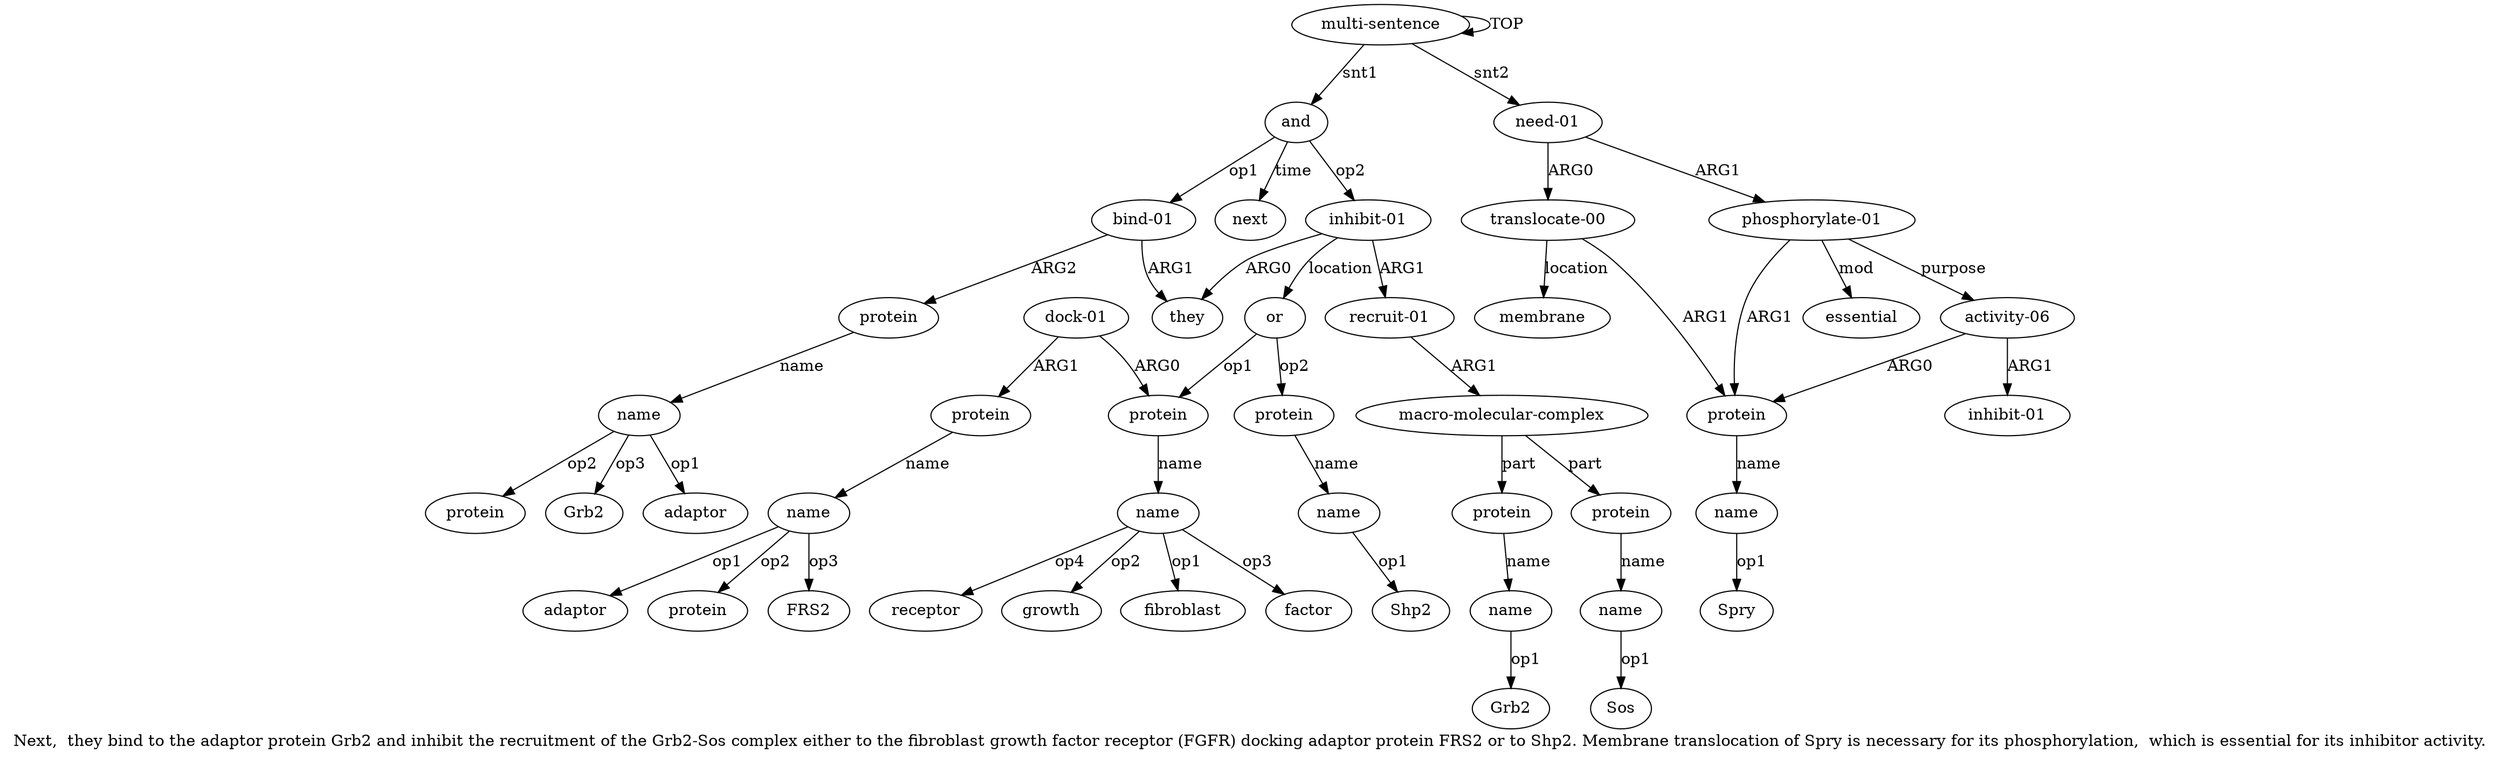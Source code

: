 digraph  {
	graph [label="Next,  they bind to the adaptor protein Grb2 and inhibit the recruitment of the Grb2-Sos complex either to the fibroblast growth \
factor receptor (FGFR) docking adaptor protein FRS2 or to Shp2. Membrane translocation of Spry is necessary for its phosphorylation,  \
which is essential for its inhibitor activity."];
	node [label="\N"];
	a20	 [color=black,
		gold_ind=20,
		gold_label=name,
		label=name,
		test_ind=20,
		test_label=name];
	"a20 Shp2"	 [color=black,
		gold_ind=-1,
		gold_label=Shp2,
		label=Shp2,
		test_ind=-1,
		test_label=Shp2];
	a20 -> "a20 Shp2" [key=0,
	color=black,
	gold_label=op1,
	label=op1,
	test_label=op1];
a21 [color=black,
	gold_ind=21,
	gold_label=next,
	label=next,
	test_ind=21,
	test_label=next];
a22 [color=black,
	gold_ind=22,
	gold_label="need-01",
	label="need-01",
	test_ind=22,
	test_label="need-01"];
a23 [color=black,
	gold_ind=23,
	gold_label="translocate-00",
	label="translocate-00",
	test_ind=23,
	test_label="translocate-00"];
a22 -> a23 [key=0,
color=black,
gold_label=ARG0,
label=ARG0,
test_label=ARG0];
a27 [color=black,
gold_ind=27,
gold_label="phosphorylate-01",
label="phosphorylate-01",
test_ind=27,
test_label="phosphorylate-01"];
a22 -> a27 [key=0,
color=black,
gold_label=ARG1,
label=ARG1,
test_label=ARG1];
a24 [color=black,
gold_ind=24,
gold_label=protein,
label=protein,
test_ind=24,
test_label=protein];
a23 -> a24 [key=0,
color=black,
gold_label=ARG1,
label=ARG1,
test_label=ARG1];
a26 [color=black,
gold_ind=26,
gold_label=membrane,
label=membrane,
test_ind=26,
test_label=membrane];
a23 -> a26 [key=0,
color=black,
gold_label=location,
label=location,
test_label=location];
a25 [color=black,
gold_ind=25,
gold_label=name,
label=name,
test_ind=25,
test_label=name];
a24 -> a25 [key=0,
color=black,
gold_label=name,
label=name,
test_label=name];
"a25 Spry" [color=black,
gold_ind=-1,
gold_label=Spry,
label=Spry,
test_ind=-1,
test_label=Spry];
a25 -> "a25 Spry" [key=0,
color=black,
gold_label=op1,
label=op1,
test_label=op1];
a27 -> a24 [key=0,
color=black,
gold_label=ARG1,
label=ARG1,
test_label=ARG1];
a28 [color=black,
gold_ind=28,
gold_label=essential,
label=essential,
test_ind=28,
test_label=essential];
a27 -> a28 [key=0,
color=black,
gold_label=mod,
label=mod,
test_label=mod];
a29 [color=black,
gold_ind=29,
gold_label="activity-06",
label="activity-06",
test_ind=29,
test_label="activity-06"];
a27 -> a29 [key=0,
color=black,
gold_label=purpose,
label=purpose,
test_label=purpose];
a29 -> a24 [key=0,
color=black,
gold_label=ARG0,
label=ARG0,
test_label=ARG0];
a30 [color=black,
gold_ind=30,
gold_label="inhibit-01",
label="inhibit-01",
test_ind=30,
test_label="inhibit-01"];
a29 -> a30 [key=0,
color=black,
gold_label=ARG1,
label=ARG1,
test_label=ARG1];
"a5 adaptor" [color=black,
gold_ind=-1,
gold_label=adaptor,
label=adaptor,
test_ind=-1,
test_label=adaptor];
"a18 protein" [color=black,
gold_ind=-1,
gold_label=protein,
label=protein,
test_ind=-1,
test_label=protein];
"a10 Grb2" [color=black,
gold_ind=-1,
gold_label=Grb2,
label=Grb2,
test_ind=-1,
test_label=Grb2];
"a5 protein" [color=black,
gold_ind=-1,
gold_label=protein,
label=protein,
test_ind=-1,
test_label=protein];
"a5 Grb2" [color=black,
gold_ind=-1,
gold_label=Grb2,
label=Grb2,
test_ind=-1,
test_label=Grb2];
"a15 factor" [color=black,
gold_ind=-1,
gold_label=factor,
label=factor,
test_ind=-1,
test_label=factor];
"a18 FRS2" [color=black,
gold_ind=-1,
gold_label=FRS2,
label=FRS2,
test_ind=-1,
test_label=FRS2];
"a15 receptor" [color=black,
gold_ind=-1,
gold_label=receptor,
label=receptor,
test_ind=-1,
test_label=receptor];
a15 [color=black,
gold_ind=15,
gold_label=name,
label=name,
test_ind=15,
test_label=name];
a15 -> "a15 factor" [key=0,
color=black,
gold_label=op3,
label=op3,
test_label=op3];
a15 -> "a15 receptor" [key=0,
color=black,
gold_label=op4,
label=op4,
test_label=op4];
"a15 growth" [color=black,
gold_ind=-1,
gold_label=growth,
label=growth,
test_ind=-1,
test_label=growth];
a15 -> "a15 growth" [key=0,
color=black,
gold_label=op2,
label=op2,
test_label=op2];
"a15 fibroblast" [color=black,
gold_ind=-1,
gold_label=fibroblast,
label=fibroblast,
test_ind=-1,
test_label=fibroblast];
a15 -> "a15 fibroblast" [key=0,
color=black,
gold_label=op1,
label=op1,
test_label=op1];
a14 [color=black,
gold_ind=14,
gold_label=protein,
label=protein,
test_ind=14,
test_label=protein];
a14 -> a15 [key=0,
color=black,
gold_label=name,
label=name,
test_label=name];
a17 [color=black,
gold_ind=17,
gold_label=protein,
label=protein,
test_ind=17,
test_label=protein];
a18 [color=black,
gold_ind=18,
gold_label=name,
label=name,
test_ind=18,
test_label=name];
a17 -> a18 [key=0,
color=black,
gold_label=name,
label=name,
test_label=name];
a16 [color=black,
gold_ind=16,
gold_label="dock-01",
label="dock-01",
test_ind=16,
test_label="dock-01"];
a16 -> a14 [key=0,
color=black,
gold_label=ARG0,
label=ARG0,
test_label=ARG0];
a16 -> a17 [key=0,
color=black,
gold_label=ARG1,
label=ARG1,
test_label=ARG1];
a11 [color=black,
gold_ind=11,
gold_label=protein,
label=protein,
test_ind=11,
test_label=protein];
a12 [color=black,
gold_ind=12,
gold_label=name,
label=name,
test_ind=12,
test_label=name];
a11 -> a12 [key=0,
color=black,
gold_label=name,
label=name,
test_label=name];
a10 [color=black,
gold_ind=10,
gold_label=name,
label=name,
test_ind=10,
test_label=name];
a10 -> "a10 Grb2" [key=0,
color=black,
gold_label=op1,
label=op1,
test_label=op1];
a13 [color=black,
gold_ind=13,
gold_label=or,
label=or,
test_ind=13,
test_label=or];
a13 -> a14 [key=0,
color=black,
gold_label=op1,
label=op1,
test_label=op1];
a19 [color=black,
gold_ind=19,
gold_label=protein,
label=protein,
test_ind=19,
test_label=protein];
a13 -> a19 [key=0,
color=black,
gold_label=op2,
label=op2,
test_label=op2];
"a12 Sos" [color=black,
gold_ind=-1,
gold_label=Sos,
label=Sos,
test_ind=-1,
test_label=Sos];
a12 -> "a12 Sos" [key=0,
color=black,
gold_label=op1,
label=op1,
test_label=op1];
a19 -> a20 [key=0,
color=black,
gold_label=name,
label=name,
test_label=name];
a18 -> "a18 protein" [key=0,
color=black,
gold_label=op2,
label=op2,
test_label=op2];
a18 -> "a18 FRS2" [key=0,
color=black,
gold_label=op3,
label=op3,
test_label=op3];
"a18 adaptor" [color=black,
gold_ind=-1,
gold_label=adaptor,
label=adaptor,
test_ind=-1,
test_label=adaptor];
a18 -> "a18 adaptor" [key=0,
color=black,
gold_label=op1,
label=op1,
test_label=op1];
a1 [color=black,
gold_ind=1,
gold_label=and,
label=and,
test_ind=1,
test_label=and];
a1 -> a21 [key=0,
color=black,
gold_label=time,
label=time,
test_label=time];
a2 [color=black,
gold_ind=2,
gold_label="bind-01",
label="bind-01",
test_ind=2,
test_label="bind-01"];
a1 -> a2 [key=0,
color=black,
gold_label=op1,
label=op1,
test_label=op1];
a6 [color=black,
gold_ind=6,
gold_label="inhibit-01",
label="inhibit-01",
test_ind=6,
test_label="inhibit-01"];
a1 -> a6 [key=0,
color=black,
gold_label=op2,
label=op2,
test_label=op2];
a0 [color=black,
gold_ind=0,
gold_label="multi-sentence",
label="multi-sentence",
test_ind=0,
test_label="multi-sentence"];
a0 -> a22 [key=0,
color=black,
gold_label=snt2,
label=snt2,
test_label=snt2];
a0 -> a1 [key=0,
color=black,
gold_label=snt1,
label=snt1,
test_label=snt1];
a0 -> a0 [key=0,
color=black,
gold_label=TOP,
label=TOP,
test_label=TOP];
a3 [color=black,
gold_ind=3,
gold_label=they,
label=they,
test_ind=3,
test_label=they];
a2 -> a3 [key=0,
color=black,
gold_label=ARG1,
label=ARG1,
test_label=ARG1];
a4 [color=black,
gold_ind=4,
gold_label=protein,
label=protein,
test_ind=4,
test_label=protein];
a2 -> a4 [key=0,
color=black,
gold_label=ARG2,
label=ARG2,
test_label=ARG2];
a5 [color=black,
gold_ind=5,
gold_label=name,
label=name,
test_ind=5,
test_label=name];
a5 -> "a5 adaptor" [key=0,
color=black,
gold_label=op1,
label=op1,
test_label=op1];
a5 -> "a5 protein" [key=0,
color=black,
gold_label=op2,
label=op2,
test_label=op2];
a5 -> "a5 Grb2" [key=0,
color=black,
gold_label=op3,
label=op3,
test_label=op3];
a4 -> a5 [key=0,
color=black,
gold_label=name,
label=name,
test_label=name];
a7 [color=black,
gold_ind=7,
gold_label="recruit-01",
label="recruit-01",
test_ind=7,
test_label="recruit-01"];
a8 [color=black,
gold_ind=8,
gold_label="macro-molecular-complex",
label="macro-molecular-complex",
test_ind=8,
test_label="macro-molecular-complex"];
a7 -> a8 [key=0,
color=black,
gold_label=ARG1,
label=ARG1,
test_label=ARG1];
a6 -> a13 [key=0,
color=black,
gold_label=location,
label=location,
test_label=location];
a6 -> a3 [key=0,
color=black,
gold_label=ARG0,
label=ARG0,
test_label=ARG0];
a6 -> a7 [key=0,
color=black,
gold_label=ARG1,
label=ARG1,
test_label=ARG1];
a9 [color=black,
gold_ind=9,
gold_label=protein,
label=protein,
test_ind=9,
test_label=protein];
a9 -> a10 [key=0,
color=black,
gold_label=name,
label=name,
test_label=name];
a8 -> a11 [key=0,
color=black,
gold_label=part,
label=part,
test_label=part];
a8 -> a9 [key=0,
color=black,
gold_label=part,
label=part,
test_label=part];
}
